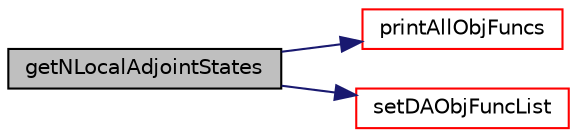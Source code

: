 digraph "getNLocalAdjointStates"
{
  bgcolor="transparent";
  edge [fontname="Helvetica",fontsize="10",labelfontname="Helvetica",labelfontsize="10"];
  node [fontname="Helvetica",fontsize="10",shape=record];
  rankdir="LR";
  Node173 [label="getNLocalAdjointStates",height=0.2,width=0.4,color="black", fillcolor="grey75", style="filled", fontcolor="black"];
  Node173 -> Node174 [color="midnightblue",fontsize="10",style="solid",fontname="Helvetica"];
  Node174 [label="printAllObjFuncs",height=0.2,width=0.4,color="red",URL="$classFoam_1_1DASolver.html#afe40e08050edfc54026142d6353aa408",tooltip="calculate the values of all objective functions and print them to screen "];
  Node173 -> Node180 [color="midnightblue",fontsize="10",style="solid",fontname="Helvetica"];
  Node180 [label="setDAObjFuncList",height=0.2,width=0.4,color="red",URL="$classFoam_1_1DASolver.html#acdc7ce58473b47ad8ed789877835ca36",tooltip="initialize DASolver::daObjFuncPtrList_ one needs to call this before calling printAllObjFuncs ..."];
}
